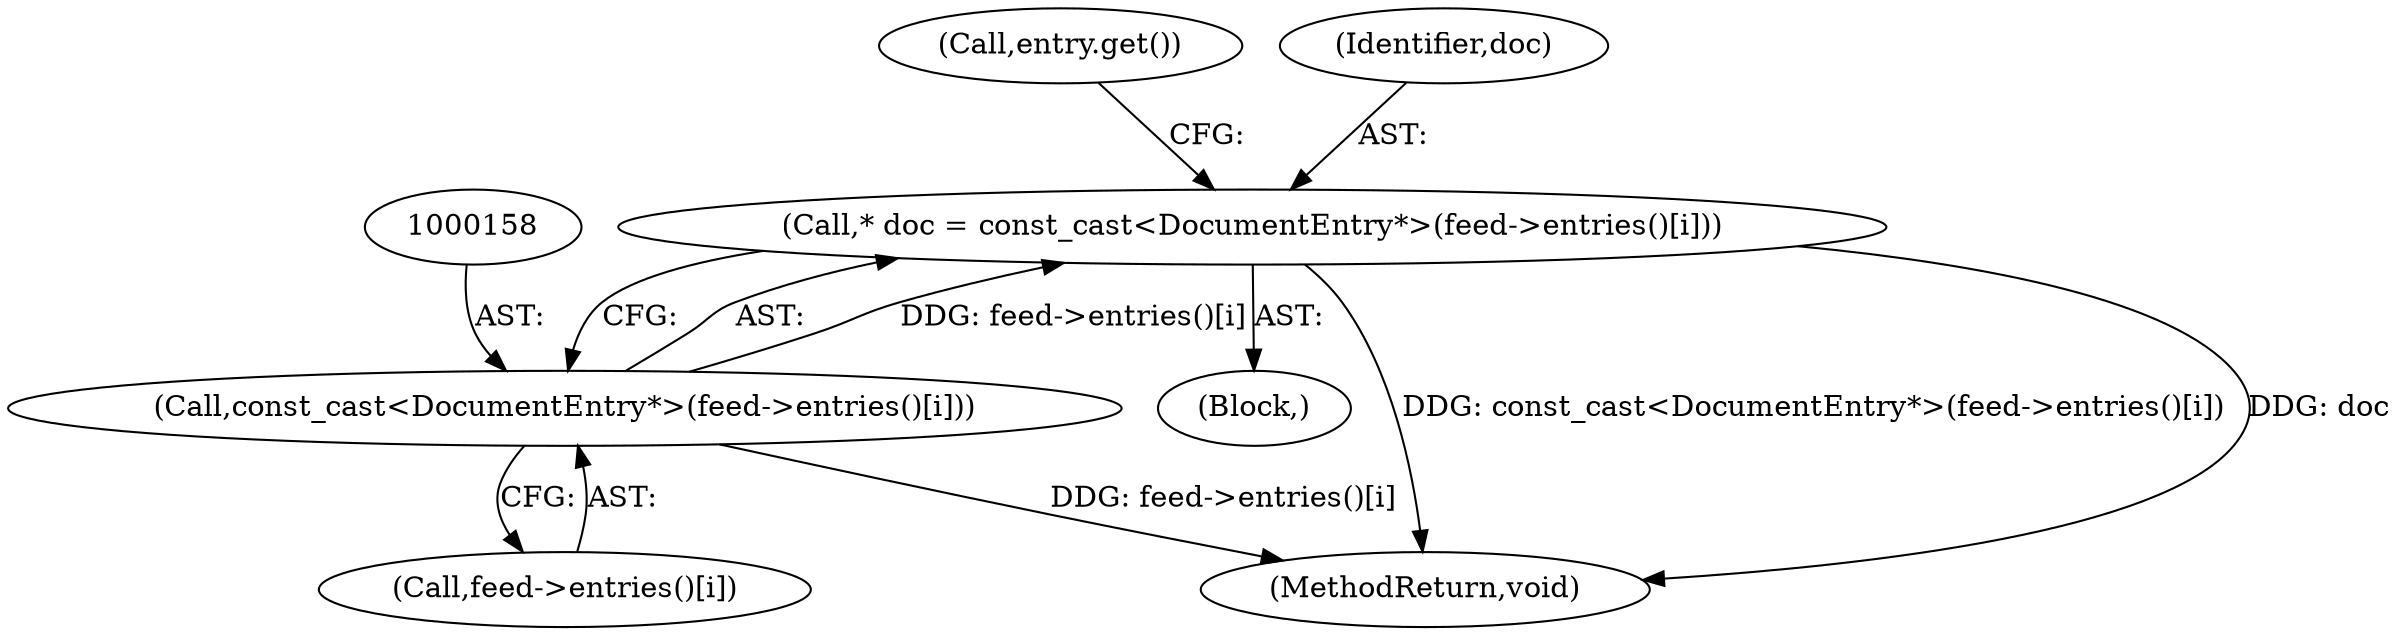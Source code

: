 digraph "0_Chrome_dd3b6fe574edad231c01c78e4647a74c38dc4178_3@pointer" {
"1000155" [label="(Call,* doc = const_cast<DocumentEntry*>(feed->entries()[i]))"];
"1000157" [label="(Call,const_cast<DocumentEntry*>(feed->entries()[i]))"];
"1000153" [label="(Block,)"];
"1000157" [label="(Call,const_cast<DocumentEntry*>(feed->entries()[i]))"];
"1000155" [label="(Call,* doc = const_cast<DocumentEntry*>(feed->entries()[i]))"];
"1000204" [label="(MethodReturn,void)"];
"1000159" [label="(Call,feed->entries()[i])"];
"1000165" [label="(Call,entry.get())"];
"1000156" [label="(Identifier,doc)"];
"1000155" -> "1000153"  [label="AST: "];
"1000155" -> "1000157"  [label="CFG: "];
"1000156" -> "1000155"  [label="AST: "];
"1000157" -> "1000155"  [label="AST: "];
"1000165" -> "1000155"  [label="CFG: "];
"1000155" -> "1000204"  [label="DDG: const_cast<DocumentEntry*>(feed->entries()[i])"];
"1000155" -> "1000204"  [label="DDG: doc"];
"1000157" -> "1000155"  [label="DDG: feed->entries()[i]"];
"1000157" -> "1000159"  [label="CFG: "];
"1000158" -> "1000157"  [label="AST: "];
"1000159" -> "1000157"  [label="AST: "];
"1000157" -> "1000204"  [label="DDG: feed->entries()[i]"];
}
